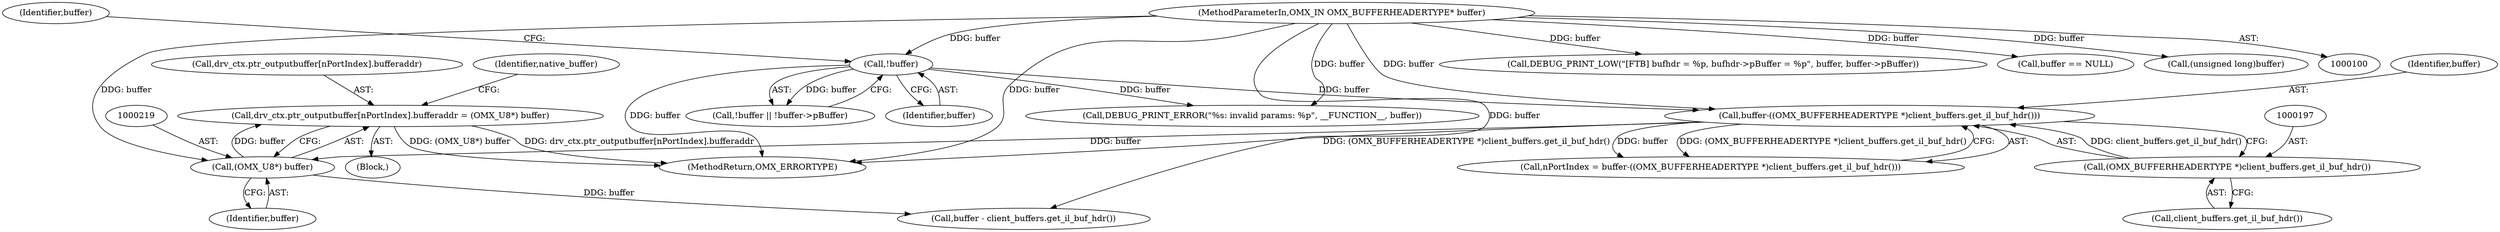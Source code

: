 digraph "0_Android_5b82f4f90c3d531313714df4b936f92fb0ff15cf_1@array" {
"1000210" [label="(Call,drv_ctx.ptr_outputbuffer[nPortIndex].bufferaddr = (OMX_U8*) buffer)"];
"1000218" [label="(Call,(OMX_U8*) buffer)"];
"1000194" [label="(Call,buffer-((OMX_BUFFERHEADERTYPE *)client_buffers.get_il_buf_hdr()))"];
"1000147" [label="(Call,!buffer)"];
"1000102" [label="(MethodParameterIn,OMX_IN OMX_BUFFERHEADERTYPE* buffer)"];
"1000196" [label="(Call,(OMX_BUFFERHEADERTYPE *)client_buffers.get_il_buf_hdr())"];
"1000249" [label="(Call,buffer - client_buffers.get_il_buf_hdr())"];
"1000307" [label="(MethodReturn,OMX_ERRORTYPE)"];
"1000220" [label="(Identifier,buffer)"];
"1000102" [label="(MethodParameterIn,OMX_IN OMX_BUFFERHEADERTYPE* buffer)"];
"1000291" [label="(Call,DEBUG_PRINT_LOW(\"[FTB] bufhdr = %p, bufhdr->pBuffer = %p\", buffer, buffer->pBuffer))"];
"1000151" [label="(Identifier,buffer)"];
"1000194" [label="(Call,buffer-((OMX_BUFFERHEADERTYPE *)client_buffers.get_il_buf_hdr()))"];
"1000196" [label="(Call,(OMX_BUFFERHEADERTYPE *)client_buffers.get_il_buf_hdr())"];
"1000135" [label="(Block,)"];
"1000254" [label="(Call,buffer == NULL)"];
"1000147" [label="(Call,!buffer)"];
"1000301" [label="(Call,(unsigned long)buffer)"];
"1000211" [label="(Call,drv_ctx.ptr_outputbuffer[nPortIndex].bufferaddr)"];
"1000224" [label="(Identifier,native_buffer)"];
"1000198" [label="(Call,client_buffers.get_il_buf_hdr())"];
"1000192" [label="(Call,nPortIndex = buffer-((OMX_BUFFERHEADERTYPE *)client_buffers.get_il_buf_hdr()))"];
"1000195" [label="(Identifier,buffer)"];
"1000210" [label="(Call,drv_ctx.ptr_outputbuffer[nPortIndex].bufferaddr = (OMX_U8*) buffer)"];
"1000218" [label="(Call,(OMX_U8*) buffer)"];
"1000148" [label="(Identifier,buffer)"];
"1000154" [label="(Call,DEBUG_PRINT_ERROR(\"%s: invalid params: %p\", __FUNCTION__, buffer))"];
"1000146" [label="(Call,!buffer || !buffer->pBuffer)"];
"1000210" -> "1000135"  [label="AST: "];
"1000210" -> "1000218"  [label="CFG: "];
"1000211" -> "1000210"  [label="AST: "];
"1000218" -> "1000210"  [label="AST: "];
"1000224" -> "1000210"  [label="CFG: "];
"1000210" -> "1000307"  [label="DDG: (OMX_U8*) buffer"];
"1000210" -> "1000307"  [label="DDG: drv_ctx.ptr_outputbuffer[nPortIndex].bufferaddr"];
"1000218" -> "1000210"  [label="DDG: buffer"];
"1000218" -> "1000220"  [label="CFG: "];
"1000219" -> "1000218"  [label="AST: "];
"1000220" -> "1000218"  [label="AST: "];
"1000194" -> "1000218"  [label="DDG: buffer"];
"1000102" -> "1000218"  [label="DDG: buffer"];
"1000218" -> "1000249"  [label="DDG: buffer"];
"1000194" -> "1000192"  [label="AST: "];
"1000194" -> "1000196"  [label="CFG: "];
"1000195" -> "1000194"  [label="AST: "];
"1000196" -> "1000194"  [label="AST: "];
"1000192" -> "1000194"  [label="CFG: "];
"1000194" -> "1000307"  [label="DDG: (OMX_BUFFERHEADERTYPE *)client_buffers.get_il_buf_hdr()"];
"1000194" -> "1000192"  [label="DDG: buffer"];
"1000194" -> "1000192"  [label="DDG: (OMX_BUFFERHEADERTYPE *)client_buffers.get_il_buf_hdr()"];
"1000147" -> "1000194"  [label="DDG: buffer"];
"1000102" -> "1000194"  [label="DDG: buffer"];
"1000196" -> "1000194"  [label="DDG: client_buffers.get_il_buf_hdr()"];
"1000147" -> "1000146"  [label="AST: "];
"1000147" -> "1000148"  [label="CFG: "];
"1000148" -> "1000147"  [label="AST: "];
"1000151" -> "1000147"  [label="CFG: "];
"1000146" -> "1000147"  [label="CFG: "];
"1000147" -> "1000307"  [label="DDG: buffer"];
"1000147" -> "1000146"  [label="DDG: buffer"];
"1000102" -> "1000147"  [label="DDG: buffer"];
"1000147" -> "1000154"  [label="DDG: buffer"];
"1000102" -> "1000100"  [label="AST: "];
"1000102" -> "1000307"  [label="DDG: buffer"];
"1000102" -> "1000154"  [label="DDG: buffer"];
"1000102" -> "1000249"  [label="DDG: buffer"];
"1000102" -> "1000254"  [label="DDG: buffer"];
"1000102" -> "1000291"  [label="DDG: buffer"];
"1000102" -> "1000301"  [label="DDG: buffer"];
"1000196" -> "1000198"  [label="CFG: "];
"1000197" -> "1000196"  [label="AST: "];
"1000198" -> "1000196"  [label="AST: "];
}
